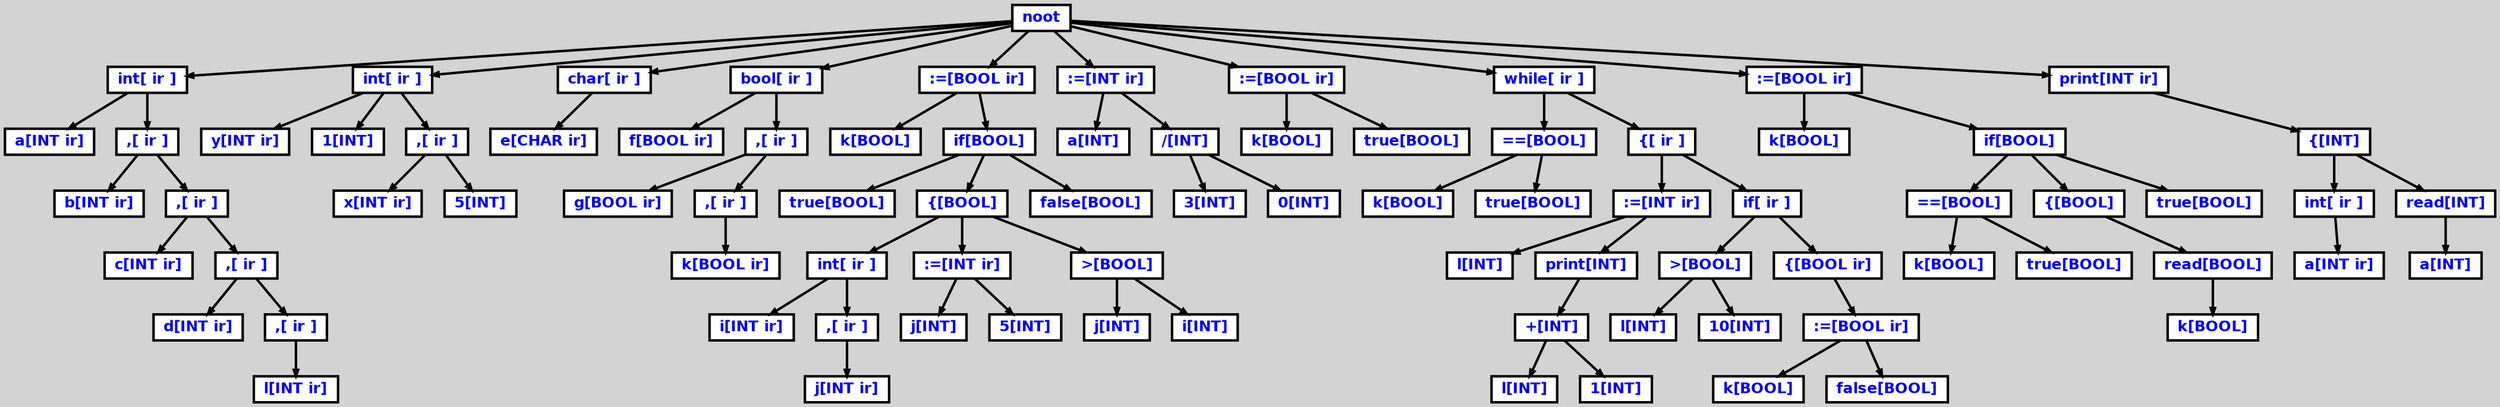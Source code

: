 digraph {

	ordering=out;
	ranksep=.4;
	bgcolor="lightgrey"; node [shape=box, fixedsize=false, fontsize=12, fontname="Helvetica-bold", fontcolor="blue"
		width=.25, height=.25, color="black", fillcolor="white", style="filled, solid, bold"];
	edge [arrowsize=.5, color="black", style="bold"]

  n0 [label="noot"];
  n1 [label="int[ ir ]"];
  n1 [label="int[ ir ]"];
  n2 [label="a[INT ir]"];
  n3 [label=",[ ir ]"];
  n3 [label=",[ ir ]"];
  n4 [label="b[INT ir]"];
  n5 [label=",[ ir ]"];
  n5 [label=",[ ir ]"];
  n6 [label="c[INT ir]"];
  n7 [label=",[ ir ]"];
  n7 [label=",[ ir ]"];
  n8 [label="d[INT ir]"];
  n9 [label=",[ ir ]"];
  n9 [label=",[ ir ]"];
  n10 [label="l[INT ir]"];
  n11 [label="int[ ir ]"];
  n11 [label="int[ ir ]"];
  n12 [label="y[INT ir]"];
  n13 [label="1[INT]"];
  n14 [label=",[ ir ]"];
  n14 [label=",[ ir ]"];
  n15 [label="x[INT ir]"];
  n16 [label="5[INT]"];
  n17 [label="char[ ir ]"];
  n17 [label="char[ ir ]"];
  n18 [label="e[CHAR ir]"];
  n19 [label="bool[ ir ]"];
  n19 [label="bool[ ir ]"];
  n20 [label="f[BOOL ir]"];
  n21 [label=",[ ir ]"];
  n21 [label=",[ ir ]"];
  n22 [label="g[BOOL ir]"];
  n23 [label=",[ ir ]"];
  n23 [label=",[ ir ]"];
  n24 [label="k[BOOL ir]"];
  n25 [label=":=[BOOL ir]"];
  n25 [label=":=[BOOL ir]"];
  n26 [label="k[BOOL]"];
  n27 [label="if[BOOL]"];
  n27 [label="if[BOOL]"];
  n28 [label="true[BOOL]"];
  n29 [label="{[BOOL]"];
  n29 [label="{[BOOL]"];
  n30 [label="int[ ir ]"];
  n30 [label="int[ ir ]"];
  n31 [label="i[INT ir]"];
  n32 [label=",[ ir ]"];
  n32 [label=",[ ir ]"];
  n33 [label="j[INT ir]"];
  n34 [label=":=[INT ir]"];
  n34 [label=":=[INT ir]"];
  n35 [label="j[INT]"];
  n36 [label="5[INT]"];
  n37 [label=">[BOOL]"];
  n37 [label=">[BOOL]"];
  n38 [label="j[INT]"];
  n39 [label="i[INT]"];
  n40 [label="false[BOOL]"];
  n41 [label=":=[INT ir]"];
  n41 [label=":=[INT ir]"];
  n42 [label="a[INT]"];
  n43 [label="/[INT]"];
  n43 [label="/[INT]"];
  n44 [label="3[INT]"];
  n45 [label="0[INT]"];
  n46 [label=":=[BOOL ir]"];
  n46 [label=":=[BOOL ir]"];
  n47 [label="k[BOOL]"];
  n48 [label="true[BOOL]"];
  n49 [label="while[ ir ]"];
  n49 [label="while[ ir ]"];
  n50 [label="==[BOOL]"];
  n50 [label="==[BOOL]"];
  n51 [label="k[BOOL]"];
  n52 [label="true[BOOL]"];
  n53 [label="{[ ir ]"];
  n53 [label="{[ ir ]"];
  n54 [label=":=[INT ir]"];
  n54 [label=":=[INT ir]"];
  n55 [label="l[INT]"];
  n56 [label="print[INT]"];
  n56 [label="print[INT]"];
  n57 [label="+[INT]"];
  n57 [label="+[INT]"];
  n58 [label="l[INT]"];
  n59 [label="1[INT]"];
  n60 [label="if[ ir ]"];
  n60 [label="if[ ir ]"];
  n61 [label=">[BOOL]"];
  n61 [label=">[BOOL]"];
  n62 [label="l[INT]"];
  n63 [label="10[INT]"];
  n64 [label="{[BOOL ir]"];
  n64 [label="{[BOOL ir]"];
  n65 [label=":=[BOOL ir]"];
  n65 [label=":=[BOOL ir]"];
  n66 [label="k[BOOL]"];
  n67 [label="false[BOOL]"];
  n68 [label=":=[BOOL ir]"];
  n68 [label=":=[BOOL ir]"];
  n69 [label="k[BOOL]"];
  n70 [label="if[BOOL]"];
  n70 [label="if[BOOL]"];
  n71 [label="==[BOOL]"];
  n71 [label="==[BOOL]"];
  n72 [label="k[BOOL]"];
  n73 [label="true[BOOL]"];
  n74 [label="{[BOOL]"];
  n74 [label="{[BOOL]"];
  n75 [label="read[BOOL]"];
  n75 [label="read[BOOL]"];
  n76 [label="k[BOOL]"];
  n77 [label="true[BOOL]"];
  n78 [label="print[INT ir]"];
  n78 [label="print[INT ir]"];
  n79 [label="{[INT]"];
  n79 [label="{[INT]"];
  n80 [label="int[ ir ]"];
  n80 [label="int[ ir ]"];
  n81 [label="a[INT ir]"];
  n82 [label="read[INT]"];
  n82 [label="read[INT]"];
  n83 [label="a[INT]"];

  n0 -> n1 // "noot" -> "int[ ir ]"
  n1 -> n2 // "int[ ir ]" -> "a[INT ir]"
  n1 -> n3 // "int[ ir ]" -> ",[ ir ]"
  n3 -> n4 // ",[ ir ]" -> "b[INT ir]"
  n3 -> n5 // ",[ ir ]" -> ",[ ir ]"
  n5 -> n6 // ",[ ir ]" -> "c[INT ir]"
  n5 -> n7 // ",[ ir ]" -> ",[ ir ]"
  n7 -> n8 // ",[ ir ]" -> "d[INT ir]"
  n7 -> n9 // ",[ ir ]" -> ",[ ir ]"
  n9 -> n10 // ",[ ir ]" -> "l[INT ir]"
  n0 -> n11 // "noot" -> "int[ ir ]"
  n11 -> n12 // "int[ ir ]" -> "y[INT ir]"
  n11 -> n13 // "int[ ir ]" -> "1[INT]"
  n11 -> n14 // "int[ ir ]" -> ",[ ir ]"
  n14 -> n15 // ",[ ir ]" -> "x[INT ir]"
  n14 -> n16 // ",[ ir ]" -> "5[INT]"
  n0 -> n17 // "noot" -> "char[ ir ]"
  n17 -> n18 // "char[ ir ]" -> "e[CHAR ir]"
  n0 -> n19 // "noot" -> "bool[ ir ]"
  n19 -> n20 // "bool[ ir ]" -> "f[BOOL ir]"
  n19 -> n21 // "bool[ ir ]" -> ",[ ir ]"
  n21 -> n22 // ",[ ir ]" -> "g[BOOL ir]"
  n21 -> n23 // ",[ ir ]" -> ",[ ir ]"
  n23 -> n24 // ",[ ir ]" -> "k[BOOL ir]"
  n0 -> n25 // "noot" -> ":=[BOOL ir]"
  n25 -> n26 // ":=[BOOL ir]" -> "k[BOOL]"
  n25 -> n27 // ":=[BOOL ir]" -> "if[BOOL]"
  n27 -> n28 // "if[BOOL]" -> "true[BOOL]"
  n27 -> n29 // "if[BOOL]" -> "{[BOOL]"
  n29 -> n30 // "{[BOOL]" -> "int[ ir ]"
  n30 -> n31 // "int[ ir ]" -> "i[INT ir]"
  n30 -> n32 // "int[ ir ]" -> ",[ ir ]"
  n32 -> n33 // ",[ ir ]" -> "j[INT ir]"
  n29 -> n34 // "{[BOOL]" -> ":=[INT ir]"
  n34 -> n35 // ":=[INT ir]" -> "j[INT]"
  n34 -> n36 // ":=[INT ir]" -> "5[INT]"
  n29 -> n37 // "{[BOOL]" -> ">[BOOL]"
  n37 -> n38 // ">[BOOL]" -> "j[INT]"
  n37 -> n39 // ">[BOOL]" -> "i[INT]"
  n27 -> n40 // "if[BOOL]" -> "false[BOOL]"
  n0 -> n41 // "noot" -> ":=[INT ir]"
  n41 -> n42 // ":=[INT ir]" -> "a[INT]"
  n41 -> n43 // ":=[INT ir]" -> "/[INT]"
  n43 -> n44 // "/[INT]" -> "3[INT]"
  n43 -> n45 // "/[INT]" -> "0[INT]"
  n0 -> n46 // "noot" -> ":=[BOOL ir]"
  n46 -> n47 // ":=[BOOL ir]" -> "k[BOOL]"
  n46 -> n48 // ":=[BOOL ir]" -> "true[BOOL]"
  n0 -> n49 // "noot" -> "while[ ir ]"
  n49 -> n50 // "while[ ir ]" -> "==[BOOL]"
  n50 -> n51 // "==[BOOL]" -> "k[BOOL]"
  n50 -> n52 // "==[BOOL]" -> "true[BOOL]"
  n49 -> n53 // "while[ ir ]" -> "{[ ir ]"
  n53 -> n54 // "{[ ir ]" -> ":=[INT ir]"
  n54 -> n55 // ":=[INT ir]" -> "l[INT]"
  n54 -> n56 // ":=[INT ir]" -> "print[INT]"
  n56 -> n57 // "print[INT]" -> "+[INT]"
  n57 -> n58 // "+[INT]" -> "l[INT]"
  n57 -> n59 // "+[INT]" -> "1[INT]"
  n53 -> n60 // "{[ ir ]" -> "if[ ir ]"
  n60 -> n61 // "if[ ir ]" -> ">[BOOL]"
  n61 -> n62 // ">[BOOL]" -> "l[INT]"
  n61 -> n63 // ">[BOOL]" -> "10[INT]"
  n60 -> n64 // "if[ ir ]" -> "{[BOOL ir]"
  n64 -> n65 // "{[BOOL ir]" -> ":=[BOOL ir]"
  n65 -> n66 // ":=[BOOL ir]" -> "k[BOOL]"
  n65 -> n67 // ":=[BOOL ir]" -> "false[BOOL]"
  n0 -> n68 // "noot" -> ":=[BOOL ir]"
  n68 -> n69 // ":=[BOOL ir]" -> "k[BOOL]"
  n68 -> n70 // ":=[BOOL ir]" -> "if[BOOL]"
  n70 -> n71 // "if[BOOL]" -> "==[BOOL]"
  n71 -> n72 // "==[BOOL]" -> "k[BOOL]"
  n71 -> n73 // "==[BOOL]" -> "true[BOOL]"
  n70 -> n74 // "if[BOOL]" -> "{[BOOL]"
  n74 -> n75 // "{[BOOL]" -> "read[BOOL]"
  n75 -> n76 // "read[BOOL]" -> "k[BOOL]"
  n70 -> n77 // "if[BOOL]" -> "true[BOOL]"
  n0 -> n78 // "noot" -> "print[INT ir]"
  n78 -> n79 // "print[INT ir]" -> "{[INT]"
  n79 -> n80 // "{[INT]" -> "int[ ir ]"
  n80 -> n81 // "int[ ir ]" -> "a[INT ir]"
  n79 -> n82 // "{[INT]" -> "read[INT]"
  n82 -> n83 // "read[INT]" -> "a[INT]"

}

